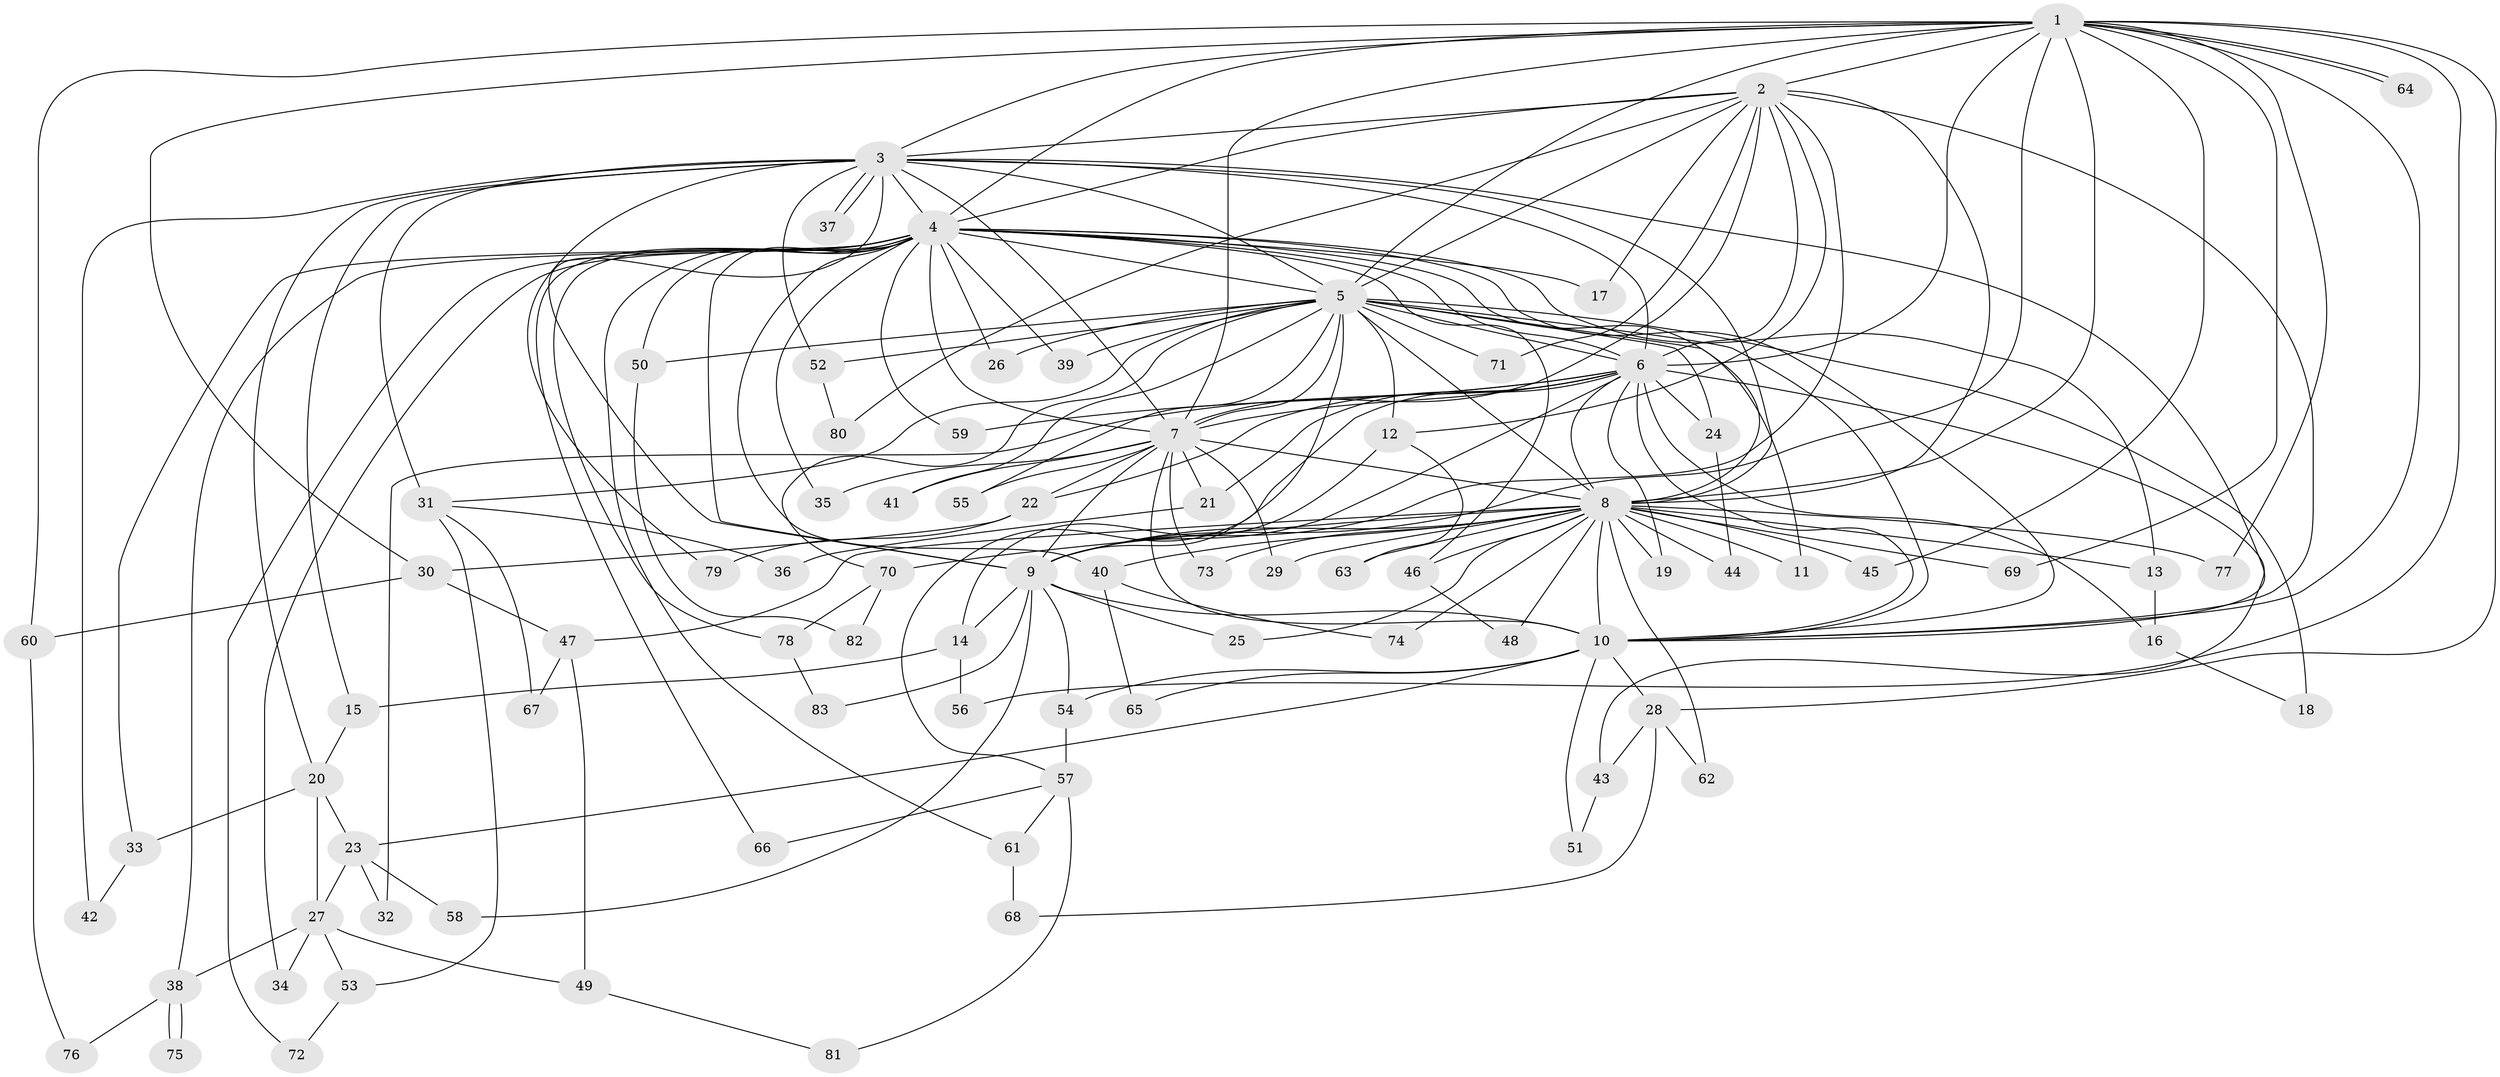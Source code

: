 // coarse degree distribution, {1: 0.18181818181818182, 2: 0.6666666666666666, 14: 0.030303030303030304, 11: 0.06060606060606061, 23: 0.030303030303030304, 3: 0.030303030303030304}
// Generated by graph-tools (version 1.1) at 2025/46/03/04/25 21:46:21]
// undirected, 83 vertices, 191 edges
graph export_dot {
graph [start="1"]
  node [color=gray90,style=filled];
  1;
  2;
  3;
  4;
  5;
  6;
  7;
  8;
  9;
  10;
  11;
  12;
  13;
  14;
  15;
  16;
  17;
  18;
  19;
  20;
  21;
  22;
  23;
  24;
  25;
  26;
  27;
  28;
  29;
  30;
  31;
  32;
  33;
  34;
  35;
  36;
  37;
  38;
  39;
  40;
  41;
  42;
  43;
  44;
  45;
  46;
  47;
  48;
  49;
  50;
  51;
  52;
  53;
  54;
  55;
  56;
  57;
  58;
  59;
  60;
  61;
  62;
  63;
  64;
  65;
  66;
  67;
  68;
  69;
  70;
  71;
  72;
  73;
  74;
  75;
  76;
  77;
  78;
  79;
  80;
  81;
  82;
  83;
  1 -- 2;
  1 -- 3;
  1 -- 4;
  1 -- 5;
  1 -- 6;
  1 -- 7;
  1 -- 8;
  1 -- 9;
  1 -- 10;
  1 -- 28;
  1 -- 30;
  1 -- 45;
  1 -- 56;
  1 -- 60;
  1 -- 64;
  1 -- 64;
  1 -- 69;
  1 -- 77;
  2 -- 3;
  2 -- 4;
  2 -- 5;
  2 -- 6;
  2 -- 7;
  2 -- 8;
  2 -- 9;
  2 -- 10;
  2 -- 12;
  2 -- 17;
  2 -- 71;
  2 -- 80;
  3 -- 4;
  3 -- 5;
  3 -- 6;
  3 -- 7;
  3 -- 8;
  3 -- 9;
  3 -- 10;
  3 -- 15;
  3 -- 20;
  3 -- 31;
  3 -- 37;
  3 -- 37;
  3 -- 42;
  3 -- 52;
  3 -- 79;
  4 -- 5;
  4 -- 6;
  4 -- 7;
  4 -- 8;
  4 -- 9;
  4 -- 10;
  4 -- 13;
  4 -- 17;
  4 -- 26;
  4 -- 33;
  4 -- 34;
  4 -- 35;
  4 -- 38;
  4 -- 39;
  4 -- 40;
  4 -- 46;
  4 -- 50;
  4 -- 59;
  4 -- 61;
  4 -- 66;
  4 -- 72;
  4 -- 78;
  5 -- 6;
  5 -- 7;
  5 -- 8;
  5 -- 9;
  5 -- 10;
  5 -- 11;
  5 -- 12;
  5 -- 18;
  5 -- 24;
  5 -- 26;
  5 -- 31;
  5 -- 39;
  5 -- 41;
  5 -- 50;
  5 -- 52;
  5 -- 55;
  5 -- 70;
  5 -- 71;
  6 -- 7;
  6 -- 8;
  6 -- 9;
  6 -- 10;
  6 -- 16;
  6 -- 19;
  6 -- 21;
  6 -- 22;
  6 -- 24;
  6 -- 32;
  6 -- 43;
  6 -- 57;
  6 -- 59;
  7 -- 8;
  7 -- 9;
  7 -- 10;
  7 -- 21;
  7 -- 22;
  7 -- 29;
  7 -- 35;
  7 -- 41;
  7 -- 55;
  7 -- 73;
  8 -- 9;
  8 -- 10;
  8 -- 11;
  8 -- 13;
  8 -- 19;
  8 -- 25;
  8 -- 29;
  8 -- 40;
  8 -- 44;
  8 -- 45;
  8 -- 46;
  8 -- 47;
  8 -- 48;
  8 -- 62;
  8 -- 63;
  8 -- 69;
  8 -- 70;
  8 -- 73;
  8 -- 74;
  8 -- 77;
  9 -- 10;
  9 -- 14;
  9 -- 25;
  9 -- 54;
  9 -- 58;
  9 -- 83;
  10 -- 23;
  10 -- 28;
  10 -- 51;
  10 -- 54;
  10 -- 65;
  12 -- 14;
  12 -- 63;
  13 -- 16;
  14 -- 15;
  14 -- 56;
  15 -- 20;
  16 -- 18;
  20 -- 23;
  20 -- 27;
  20 -- 33;
  21 -- 36;
  22 -- 30;
  22 -- 79;
  23 -- 27;
  23 -- 32;
  23 -- 58;
  24 -- 44;
  27 -- 34;
  27 -- 38;
  27 -- 49;
  27 -- 53;
  28 -- 43;
  28 -- 62;
  28 -- 68;
  30 -- 47;
  30 -- 60;
  31 -- 36;
  31 -- 53;
  31 -- 67;
  33 -- 42;
  38 -- 75;
  38 -- 75;
  38 -- 76;
  40 -- 65;
  40 -- 74;
  43 -- 51;
  46 -- 48;
  47 -- 49;
  47 -- 67;
  49 -- 81;
  50 -- 82;
  52 -- 80;
  53 -- 72;
  54 -- 57;
  57 -- 61;
  57 -- 66;
  57 -- 81;
  60 -- 76;
  61 -- 68;
  70 -- 78;
  70 -- 82;
  78 -- 83;
}
